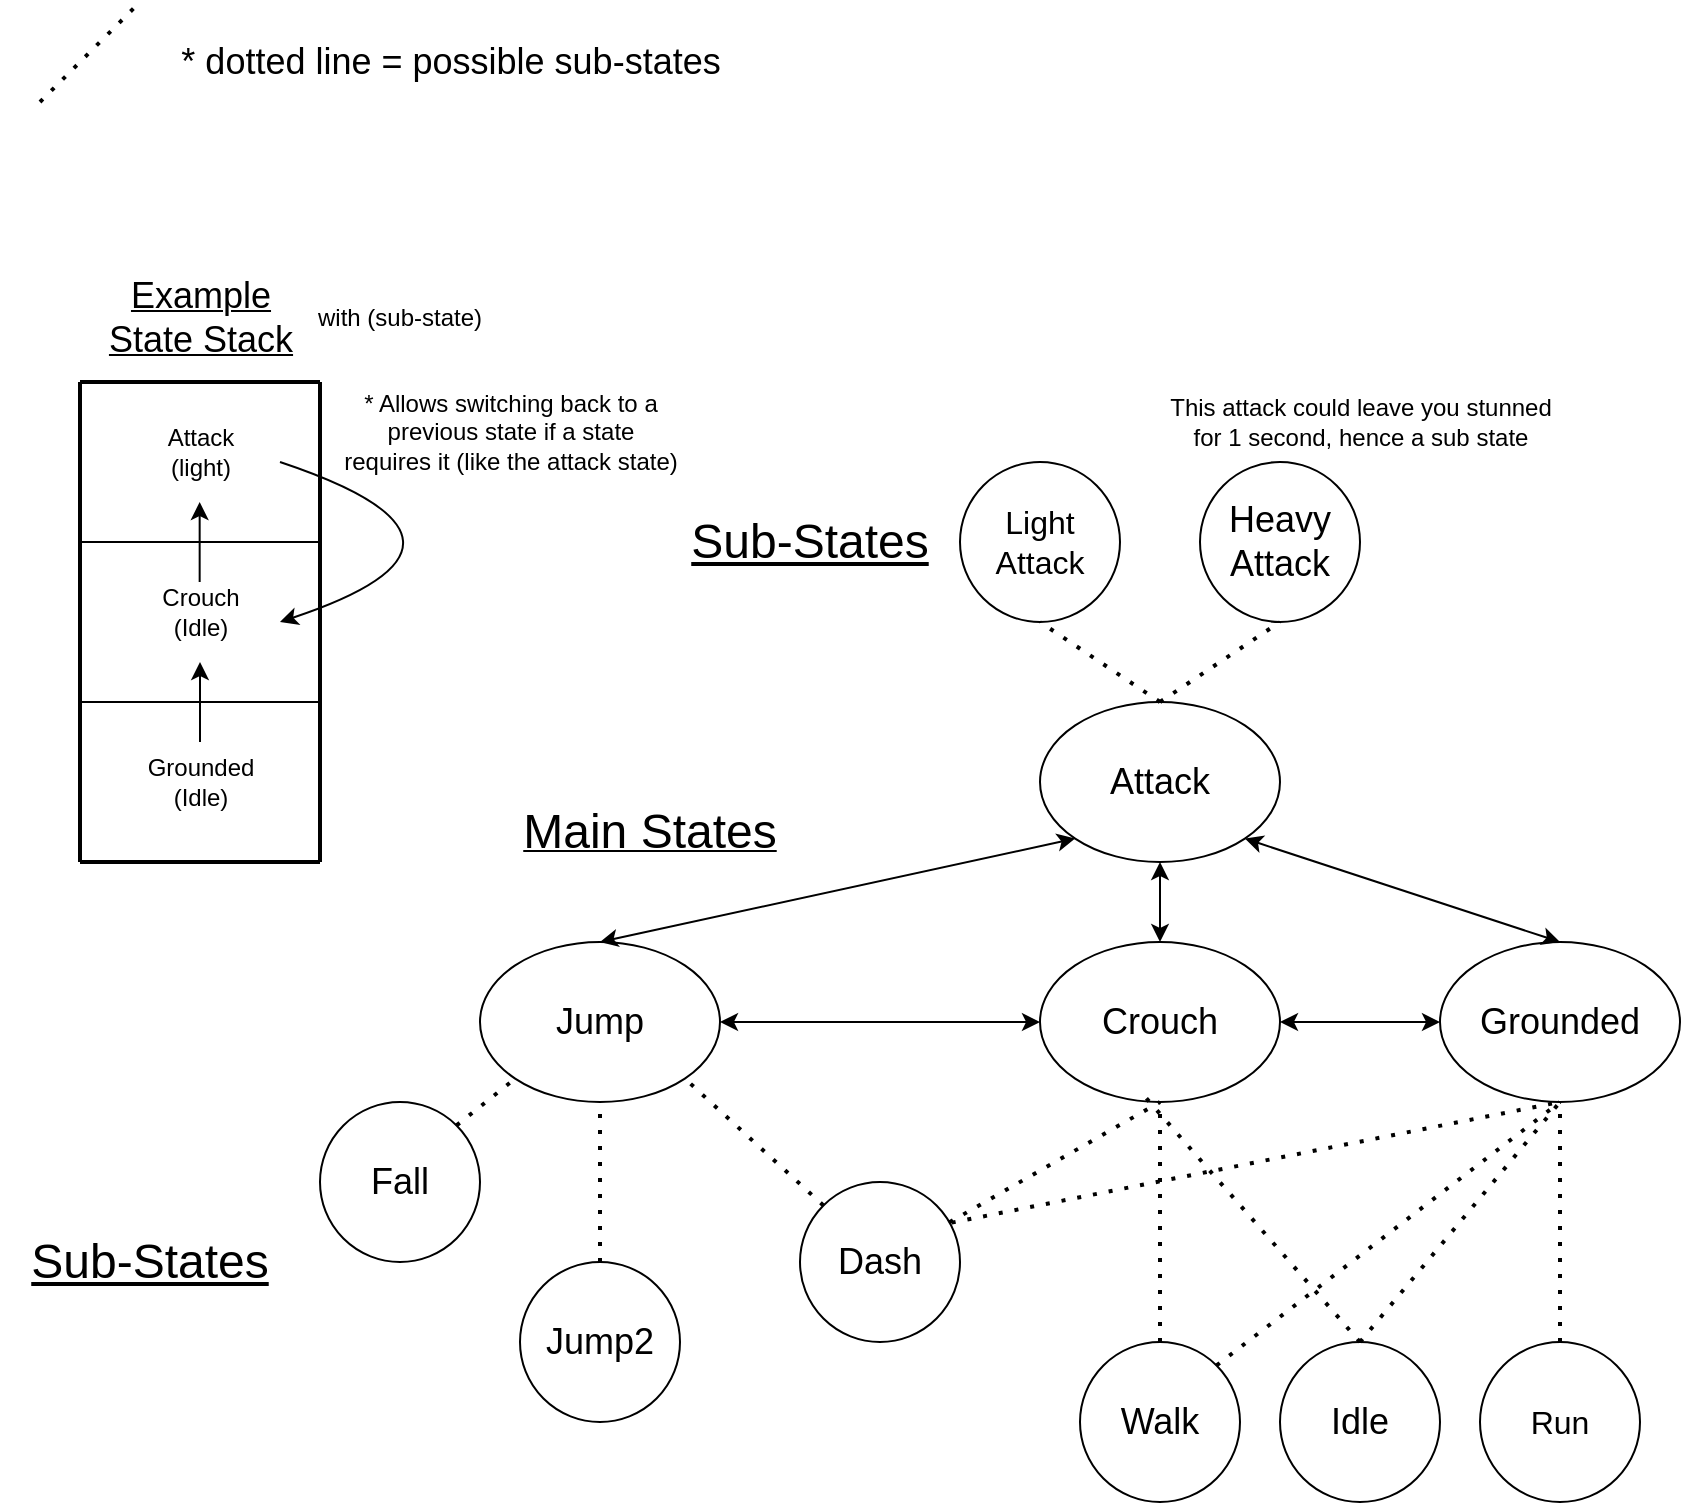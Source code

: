 <mxfile version="22.1.19" type="github">
  <diagram name="Page-1" id="HyB89YEGMgdqJpWn22gh">
    <mxGraphModel dx="1195" dy="628" grid="1" gridSize="10" guides="1" tooltips="1" connect="1" arrows="1" fold="1" page="1" pageScale="1" pageWidth="850" pageHeight="1100" math="0" shadow="0">
      <root>
        <mxCell id="0" />
        <mxCell id="1" parent="0" />
        <mxCell id="dvCwRdVUFwLJAt1pq-4H-1" value="&lt;font style=&quot;font-size: 18px;&quot;&gt;Grounded&lt;/font&gt;" style="ellipse;whiteSpace=wrap;html=1;" parent="1" vertex="1">
          <mxGeometry x="720" y="480" width="120" height="80" as="geometry" />
        </mxCell>
        <mxCell id="dvCwRdVUFwLJAt1pq-4H-2" value="&lt;font style=&quot;font-size: 18px;&quot;&gt;Idle&lt;/font&gt;" style="ellipse;whiteSpace=wrap;html=1;" parent="1" vertex="1">
          <mxGeometry x="640" y="680" width="80" height="80" as="geometry" />
        </mxCell>
        <mxCell id="dvCwRdVUFwLJAt1pq-4H-3" value="&lt;font style=&quot;font-size: 18px;&quot;&gt;Walk&lt;/font&gt;" style="ellipse;whiteSpace=wrap;html=1;" parent="1" vertex="1">
          <mxGeometry x="540" y="680" width="80" height="80" as="geometry" />
        </mxCell>
        <mxCell id="dvCwRdVUFwLJAt1pq-4H-4" value="&lt;font size=&quot;3&quot;&gt;Run&lt;/font&gt;" style="ellipse;whiteSpace=wrap;html=1;" parent="1" vertex="1">
          <mxGeometry x="740" y="680" width="80" height="80" as="geometry" />
        </mxCell>
        <mxCell id="dvCwRdVUFwLJAt1pq-4H-5" value="" style="endArrow=none;dashed=1;html=1;dashPattern=1 3;strokeWidth=2;rounded=0;exitX=1;exitY=0;exitDx=0;exitDy=0;entryX=0.5;entryY=1;entryDx=0;entryDy=0;" parent="1" source="dvCwRdVUFwLJAt1pq-4H-3" target="dvCwRdVUFwLJAt1pq-4H-1" edge="1">
          <mxGeometry width="50" height="50" relative="1" as="geometry">
            <mxPoint x="630" y="600" as="sourcePoint" />
            <mxPoint x="630" y="560" as="targetPoint" />
          </mxGeometry>
        </mxCell>
        <mxCell id="dvCwRdVUFwLJAt1pq-4H-6" value="" style="endArrow=none;dashed=1;html=1;dashPattern=1 3;strokeWidth=2;rounded=0;exitX=0.5;exitY=0;exitDx=0;exitDy=0;entryX=0.5;entryY=1;entryDx=0;entryDy=0;" parent="1" source="dvCwRdVUFwLJAt1pq-4H-2" target="dvCwRdVUFwLJAt1pq-4H-1" edge="1">
          <mxGeometry width="50" height="50" relative="1" as="geometry">
            <mxPoint x="638" y="622" as="sourcePoint" />
            <mxPoint x="688" y="558" as="targetPoint" />
          </mxGeometry>
        </mxCell>
        <mxCell id="dvCwRdVUFwLJAt1pq-4H-7" value="" style="endArrow=none;dashed=1;html=1;dashPattern=1 3;strokeWidth=2;rounded=0;exitX=0.5;exitY=0;exitDx=0;exitDy=0;entryX=0.5;entryY=1;entryDx=0;entryDy=0;" parent="1" source="dvCwRdVUFwLJAt1pq-4H-4" target="dvCwRdVUFwLJAt1pq-4H-1" edge="1">
          <mxGeometry width="50" height="50" relative="1" as="geometry">
            <mxPoint x="648" y="632" as="sourcePoint" />
            <mxPoint x="698" y="568" as="targetPoint" />
          </mxGeometry>
        </mxCell>
        <mxCell id="dvCwRdVUFwLJAt1pq-4H-8" value="&lt;font style=&quot;font-size: 18px;&quot;&gt;Crouch&lt;/font&gt;" style="ellipse;whiteSpace=wrap;html=1;" parent="1" vertex="1">
          <mxGeometry x="520" y="480" width="120" height="80" as="geometry" />
        </mxCell>
        <mxCell id="dvCwRdVUFwLJAt1pq-4H-10" value="" style="endArrow=none;dashed=1;html=1;dashPattern=1 3;strokeWidth=2;rounded=0;exitX=0.5;exitY=0;exitDx=0;exitDy=0;entryX=0.442;entryY=0.975;entryDx=0;entryDy=0;entryPerimeter=0;" parent="1" source="dvCwRdVUFwLJAt1pq-4H-2" target="dvCwRdVUFwLJAt1pq-4H-8" edge="1">
          <mxGeometry width="50" height="50" relative="1" as="geometry">
            <mxPoint x="810" y="650" as="sourcePoint" />
            <mxPoint x="790" y="570" as="targetPoint" />
          </mxGeometry>
        </mxCell>
        <mxCell id="dvCwRdVUFwLJAt1pq-4H-11" value="" style="endArrow=none;dashed=1;html=1;dashPattern=1 3;strokeWidth=2;rounded=0;exitX=0.5;exitY=0;exitDx=0;exitDy=0;" parent="1" source="dvCwRdVUFwLJAt1pq-4H-3" edge="1">
          <mxGeometry width="50" height="50" relative="1" as="geometry">
            <mxPoint x="782" y="662" as="sourcePoint" />
            <mxPoint x="580" y="560" as="targetPoint" />
          </mxGeometry>
        </mxCell>
        <mxCell id="dvCwRdVUFwLJAt1pq-4H-12" value="" style="endArrow=classic;startArrow=classic;html=1;rounded=0;entryX=0;entryY=0.5;entryDx=0;entryDy=0;" parent="1" source="dvCwRdVUFwLJAt1pq-4H-8" target="dvCwRdVUFwLJAt1pq-4H-1" edge="1">
          <mxGeometry width="50" height="50" relative="1" as="geometry">
            <mxPoint x="640" y="570" as="sourcePoint" />
            <mxPoint x="710.711" y="520" as="targetPoint" />
          </mxGeometry>
        </mxCell>
        <mxCell id="dvCwRdVUFwLJAt1pq-4H-13" value="" style="endArrow=none;dashed=1;html=1;dashPattern=1 3;strokeWidth=2;rounded=0;" parent="1" edge="1">
          <mxGeometry width="50" height="50" relative="1" as="geometry">
            <mxPoint x="20" y="60" as="sourcePoint" />
            <mxPoint x="70" y="10" as="targetPoint" />
          </mxGeometry>
        </mxCell>
        <mxCell id="dvCwRdVUFwLJAt1pq-4H-14" value="&lt;font style=&quot;font-size: 18px;&quot;&gt;* dotted line = possible sub-states&lt;/font&gt;" style="text;html=1;align=center;verticalAlign=middle;resizable=0;points=[];autosize=1;strokeColor=none;fillColor=none;" parent="1" vertex="1">
          <mxGeometry x="80" y="20" width="290" height="40" as="geometry" />
        </mxCell>
        <mxCell id="dvCwRdVUFwLJAt1pq-4H-15" value="&lt;font style=&quot;font-size: 18px;&quot;&gt;Jump&lt;/font&gt;" style="ellipse;whiteSpace=wrap;html=1;" parent="1" vertex="1">
          <mxGeometry x="240" y="480" width="120" height="80" as="geometry" />
        </mxCell>
        <mxCell id="dvCwRdVUFwLJAt1pq-4H-16" value="" style="endArrow=classic;startArrow=classic;html=1;rounded=0;exitX=1;exitY=0.5;exitDx=0;exitDy=0;entryX=0;entryY=0.5;entryDx=0;entryDy=0;" parent="1" source="dvCwRdVUFwLJAt1pq-4H-15" target="dvCwRdVUFwLJAt1pq-4H-8" edge="1">
          <mxGeometry width="50" height="50" relative="1" as="geometry">
            <mxPoint x="420" y="550" as="sourcePoint" />
            <mxPoint x="470" y="500" as="targetPoint" />
          </mxGeometry>
        </mxCell>
        <mxCell id="dvCwRdVUFwLJAt1pq-4H-18" value="&lt;font style=&quot;font-size: 18px;&quot;&gt;Fall&lt;/font&gt;" style="ellipse;whiteSpace=wrap;html=1;" parent="1" vertex="1">
          <mxGeometry x="160" y="560" width="80" height="80" as="geometry" />
        </mxCell>
        <mxCell id="dvCwRdVUFwLJAt1pq-4H-19" value="&lt;font style=&quot;font-size: 18px;&quot;&gt;Dash&lt;/font&gt;" style="ellipse;whiteSpace=wrap;html=1;" parent="1" vertex="1">
          <mxGeometry x="400" y="600" width="80" height="80" as="geometry" />
        </mxCell>
        <mxCell id="dvCwRdVUFwLJAt1pq-4H-20" value="&lt;font style=&quot;font-size: 18px;&quot;&gt;Jump2&lt;/font&gt;" style="ellipse;whiteSpace=wrap;html=1;" parent="1" vertex="1">
          <mxGeometry x="260" y="640" width="80" height="80" as="geometry" />
        </mxCell>
        <mxCell id="dvCwRdVUFwLJAt1pq-4H-21" value="" style="endArrow=none;dashed=1;html=1;dashPattern=1 3;strokeWidth=2;rounded=0;exitX=1;exitY=0;exitDx=0;exitDy=0;entryX=0;entryY=1;entryDx=0;entryDy=0;" parent="1" source="dvCwRdVUFwLJAt1pq-4H-18" target="dvCwRdVUFwLJAt1pq-4H-15" edge="1">
          <mxGeometry width="50" height="50" relative="1" as="geometry">
            <mxPoint x="220" y="660" as="sourcePoint" />
            <mxPoint x="240" y="580" as="targetPoint" />
          </mxGeometry>
        </mxCell>
        <mxCell id="dvCwRdVUFwLJAt1pq-4H-22" value="" style="endArrow=none;dashed=1;html=1;dashPattern=1 3;strokeWidth=2;rounded=0;exitX=0.5;exitY=0;exitDx=0;exitDy=0;entryX=0.5;entryY=1;entryDx=0;entryDy=0;" parent="1" source="dvCwRdVUFwLJAt1pq-4H-20" target="dvCwRdVUFwLJAt1pq-4H-15" edge="1">
          <mxGeometry width="50" height="50" relative="1" as="geometry">
            <mxPoint x="198" y="622" as="sourcePoint" />
            <mxPoint x="248" y="568" as="targetPoint" />
            <Array as="points" />
          </mxGeometry>
        </mxCell>
        <mxCell id="dvCwRdVUFwLJAt1pq-4H-23" value="" style="endArrow=none;dashed=1;html=1;dashPattern=1 3;strokeWidth=2;rounded=0;exitX=0;exitY=0;exitDx=0;exitDy=0;entryX=1;entryY=1;entryDx=0;entryDy=0;" parent="1" source="dvCwRdVUFwLJAt1pq-4H-19" target="dvCwRdVUFwLJAt1pq-4H-15" edge="1">
          <mxGeometry width="50" height="50" relative="1" as="geometry">
            <mxPoint x="382" y="622" as="sourcePoint" />
            <mxPoint x="332" y="568" as="targetPoint" />
            <Array as="points" />
          </mxGeometry>
        </mxCell>
        <mxCell id="dvCwRdVUFwLJAt1pq-4H-24" value="&lt;font style=&quot;font-size: 18px;&quot;&gt;Attack&lt;/font&gt;" style="ellipse;whiteSpace=wrap;html=1;" parent="1" vertex="1">
          <mxGeometry x="520" y="360" width="120" height="80" as="geometry" />
        </mxCell>
        <mxCell id="dvCwRdVUFwLJAt1pq-4H-25" value="" style="endArrow=classic;startArrow=classic;html=1;rounded=0;exitX=0;exitY=1;exitDx=0;exitDy=0;entryX=0.5;entryY=0;entryDx=0;entryDy=0;" parent="1" source="dvCwRdVUFwLJAt1pq-4H-24" target="dvCwRdVUFwLJAt1pq-4H-15" edge="1">
          <mxGeometry width="50" height="50" relative="1" as="geometry">
            <mxPoint x="215" y="430" as="sourcePoint" />
            <mxPoint x="395" y="420" as="targetPoint" />
          </mxGeometry>
        </mxCell>
        <mxCell id="dvCwRdVUFwLJAt1pq-4H-26" value="" style="endArrow=classic;startArrow=classic;html=1;rounded=0;exitX=0.5;exitY=1;exitDx=0;exitDy=0;entryX=0.5;entryY=0;entryDx=0;entryDy=0;" parent="1" source="dvCwRdVUFwLJAt1pq-4H-24" target="dvCwRdVUFwLJAt1pq-4H-8" edge="1">
          <mxGeometry width="50" height="50" relative="1" as="geometry">
            <mxPoint x="350" y="540" as="sourcePoint" />
            <mxPoint x="530" y="530" as="targetPoint" />
          </mxGeometry>
        </mxCell>
        <mxCell id="dvCwRdVUFwLJAt1pq-4H-27" value="" style="endArrow=classic;startArrow=classic;html=1;rounded=0;exitX=1;exitY=1;exitDx=0;exitDy=0;entryX=0.5;entryY=0;entryDx=0;entryDy=0;" parent="1" source="dvCwRdVUFwLJAt1pq-4H-24" target="dvCwRdVUFwLJAt1pq-4H-1" edge="1">
          <mxGeometry width="50" height="50" relative="1" as="geometry">
            <mxPoint x="470" y="290" as="sourcePoint" />
            <mxPoint x="590" y="490" as="targetPoint" />
          </mxGeometry>
        </mxCell>
        <mxCell id="dvCwRdVUFwLJAt1pq-4H-31" value="&lt;font style=&quot;font-size: 18px;&quot;&gt;Heavy&lt;br&gt;Attack&lt;/font&gt;" style="ellipse;whiteSpace=wrap;html=1;" parent="1" vertex="1">
          <mxGeometry x="600" y="240" width="80" height="80" as="geometry" />
        </mxCell>
        <mxCell id="dvCwRdVUFwLJAt1pq-4H-34" value="&lt;font size=&quot;3&quot;&gt;Light&lt;br&gt;Attack&lt;br&gt;&lt;/font&gt;" style="ellipse;whiteSpace=wrap;html=1;" parent="1" vertex="1">
          <mxGeometry x="480" y="240" width="80" height="80" as="geometry" />
        </mxCell>
        <mxCell id="dvCwRdVUFwLJAt1pq-4H-40" value="" style="endArrow=none;dashed=1;html=1;dashPattern=1 3;strokeWidth=2;rounded=0;exitX=0.5;exitY=0;exitDx=0;exitDy=0;entryX=0.5;entryY=1;entryDx=0;entryDy=0;" parent="1" target="dvCwRdVUFwLJAt1pq-4H-31" edge="1">
          <mxGeometry width="50" height="50" relative="1" as="geometry">
            <mxPoint x="580" y="360" as="sourcePoint" />
            <mxPoint x="520" y="300" as="targetPoint" />
          </mxGeometry>
        </mxCell>
        <mxCell id="dvCwRdVUFwLJAt1pq-4H-44" value="" style="endArrow=none;dashed=1;html=1;dashPattern=1 3;strokeWidth=2;rounded=0;entryX=0.5;entryY=1;entryDx=0;entryDy=0;" parent="1" edge="1" target="dvCwRdVUFwLJAt1pq-4H-34">
          <mxGeometry width="50" height="50" relative="1" as="geometry">
            <mxPoint x="580" y="360" as="sourcePoint" />
            <mxPoint x="520" y="280" as="targetPoint" />
          </mxGeometry>
        </mxCell>
        <mxCell id="dvCwRdVUFwLJAt1pq-4H-46" value="&lt;u&gt;&lt;font style=&quot;font-size: 24px;&quot;&gt;Main States&lt;br&gt;&lt;/font&gt;&lt;/u&gt;" style="text;html=1;strokeColor=none;fillColor=none;align=center;verticalAlign=middle;whiteSpace=wrap;rounded=0;" parent="1" vertex="1">
          <mxGeometry x="240" y="410" width="170" height="30" as="geometry" />
        </mxCell>
        <mxCell id="dvCwRdVUFwLJAt1pq-4H-47" value="&lt;font style=&quot;font-size: 24px;&quot;&gt;&lt;u&gt;Sub-States&lt;/u&gt;&lt;/font&gt;" style="text;html=1;strokeColor=none;fillColor=none;align=center;verticalAlign=middle;whiteSpace=wrap;rounded=0;" parent="1" vertex="1">
          <mxGeometry y="622.5" width="150" height="35" as="geometry" />
        </mxCell>
        <mxCell id="dvCwRdVUFwLJAt1pq-4H-49" value="&lt;font style=&quot;font-size: 24px;&quot;&gt;&lt;u&gt;Sub-States&lt;/u&gt;&lt;/font&gt;" style="text;html=1;strokeColor=none;fillColor=none;align=center;verticalAlign=middle;whiteSpace=wrap;rounded=0;" parent="1" vertex="1">
          <mxGeometry x="330" y="262.5" width="150" height="35" as="geometry" />
        </mxCell>
        <mxCell id="dvCwRdVUFwLJAt1pq-4H-53" value="" style="endArrow=none;dashed=1;html=1;dashPattern=1 3;strokeWidth=2;rounded=0;entryX=0.5;entryY=1;entryDx=0;entryDy=0;" parent="1" source="dvCwRdVUFwLJAt1pq-4H-19" target="dvCwRdVUFwLJAt1pq-4H-8" edge="1">
          <mxGeometry width="50" height="50" relative="1" as="geometry">
            <mxPoint x="570" y="690" as="sourcePoint" />
            <mxPoint x="590" y="570" as="targetPoint" />
          </mxGeometry>
        </mxCell>
        <mxCell id="dvCwRdVUFwLJAt1pq-4H-54" value="" style="endArrow=none;dashed=1;html=1;dashPattern=1 3;strokeWidth=2;rounded=0;exitX=0.948;exitY=0.254;exitDx=0;exitDy=0;entryX=0.5;entryY=1;entryDx=0;entryDy=0;exitPerimeter=0;" parent="1" source="dvCwRdVUFwLJAt1pq-4H-19" target="dvCwRdVUFwLJAt1pq-4H-1" edge="1">
          <mxGeometry width="50" height="50" relative="1" as="geometry">
            <mxPoint x="478" y="622" as="sourcePoint" />
            <mxPoint x="780" y="560" as="targetPoint" />
          </mxGeometry>
        </mxCell>
        <mxCell id="zVjeA3QN7Vq7NyugFrP3-2" value="This attack could leave you stunned&lt;br&gt; for 1 second, hence a sub state" style="text;html=1;align=center;verticalAlign=middle;resizable=0;points=[];autosize=1;strokeColor=none;fillColor=none;" vertex="1" parent="1">
          <mxGeometry x="570" y="200" width="220" height="40" as="geometry" />
        </mxCell>
        <mxCell id="zVjeA3QN7Vq7NyugFrP3-4" value="" style="endArrow=none;html=1;rounded=0;strokeWidth=2;" edge="1" parent="1">
          <mxGeometry width="50" height="50" relative="1" as="geometry">
            <mxPoint x="40" y="440" as="sourcePoint" />
            <mxPoint x="40" y="200" as="targetPoint" />
          </mxGeometry>
        </mxCell>
        <mxCell id="zVjeA3QN7Vq7NyugFrP3-5" value="" style="endArrow=none;html=1;rounded=0;fontStyle=0;strokeWidth=2;" edge="1" parent="1">
          <mxGeometry width="50" height="50" relative="1" as="geometry">
            <mxPoint x="40" y="440" as="sourcePoint" />
            <mxPoint x="160" y="440" as="targetPoint" />
          </mxGeometry>
        </mxCell>
        <mxCell id="zVjeA3QN7Vq7NyugFrP3-6" value="" style="endArrow=none;html=1;rounded=0;strokeWidth=2;" edge="1" parent="1">
          <mxGeometry width="50" height="50" relative="1" as="geometry">
            <mxPoint x="160" y="440" as="sourcePoint" />
            <mxPoint x="160" y="200" as="targetPoint" />
          </mxGeometry>
        </mxCell>
        <mxCell id="zVjeA3QN7Vq7NyugFrP3-7" value="" style="endArrow=none;html=1;rounded=0;" edge="1" parent="1">
          <mxGeometry width="50" height="50" relative="1" as="geometry">
            <mxPoint x="40" y="360" as="sourcePoint" />
            <mxPoint x="160" y="360" as="targetPoint" />
          </mxGeometry>
        </mxCell>
        <mxCell id="zVjeA3QN7Vq7NyugFrP3-8" value="" style="endArrow=none;html=1;rounded=0;" edge="1" parent="1">
          <mxGeometry width="50" height="50" relative="1" as="geometry">
            <mxPoint x="40" y="280" as="sourcePoint" />
            <mxPoint x="160" y="280" as="targetPoint" />
          </mxGeometry>
        </mxCell>
        <mxCell id="zVjeA3QN7Vq7NyugFrP3-9" value="&lt;u&gt;&lt;font style=&quot;font-size: 18px;&quot;&gt;Example&lt;br&gt;State Stack&lt;/font&gt;&lt;/u&gt;" style="text;html=1;align=center;verticalAlign=middle;resizable=0;points=[];autosize=1;strokeColor=none;fillColor=none;" vertex="1" parent="1">
          <mxGeometry x="40" y="137.5" width="120" height="60" as="geometry" />
        </mxCell>
        <mxCell id="zVjeA3QN7Vq7NyugFrP3-10" value="" style="endArrow=none;html=1;rounded=0;strokeWidth=2;" edge="1" parent="1">
          <mxGeometry width="50" height="50" relative="1" as="geometry">
            <mxPoint x="160" y="200" as="sourcePoint" />
            <mxPoint x="40" y="200" as="targetPoint" />
          </mxGeometry>
        </mxCell>
        <mxCell id="zVjeA3QN7Vq7NyugFrP3-11" value="" style="endArrow=classic;html=1;rounded=0;" edge="1" parent="1">
          <mxGeometry width="50" height="50" relative="1" as="geometry">
            <mxPoint x="100" y="380" as="sourcePoint" />
            <mxPoint x="100" y="340" as="targetPoint" />
          </mxGeometry>
        </mxCell>
        <mxCell id="zVjeA3QN7Vq7NyugFrP3-12" value="" style="endArrow=classic;html=1;rounded=0;" edge="1" parent="1">
          <mxGeometry width="50" height="50" relative="1" as="geometry">
            <mxPoint x="99.83" y="300" as="sourcePoint" />
            <mxPoint x="99.83" y="260" as="targetPoint" />
          </mxGeometry>
        </mxCell>
        <mxCell id="zVjeA3QN7Vq7NyugFrP3-13" value="Grounded&lt;br&gt;(Idle)" style="text;html=1;align=center;verticalAlign=middle;resizable=0;points=[];autosize=1;strokeColor=none;fillColor=none;" vertex="1" parent="1">
          <mxGeometry x="60" y="380" width="80" height="40" as="geometry" />
        </mxCell>
        <mxCell id="zVjeA3QN7Vq7NyugFrP3-14" value="Crouch&lt;br&gt;(Idle)" style="text;html=1;align=center;verticalAlign=middle;resizable=0;points=[];autosize=1;strokeColor=none;fillColor=none;" vertex="1" parent="1">
          <mxGeometry x="70" y="295" width="60" height="40" as="geometry" />
        </mxCell>
        <mxCell id="zVjeA3QN7Vq7NyugFrP3-16" value="Attack&lt;br&gt;(light)" style="text;html=1;align=center;verticalAlign=middle;resizable=0;points=[];autosize=1;strokeColor=none;fillColor=none;" vertex="1" parent="1">
          <mxGeometry x="70" y="215" width="60" height="40" as="geometry" />
        </mxCell>
        <mxCell id="zVjeA3QN7Vq7NyugFrP3-18" value="" style="curved=1;endArrow=classic;html=1;rounded=0;" edge="1" parent="1">
          <mxGeometry width="50" height="50" relative="1" as="geometry">
            <mxPoint x="140" y="240" as="sourcePoint" />
            <mxPoint x="140" y="320" as="targetPoint" />
            <Array as="points">
              <mxPoint x="260" y="280" />
            </Array>
          </mxGeometry>
        </mxCell>
        <mxCell id="zVjeA3QN7Vq7NyugFrP3-19" value="&lt;font style=&quot;font-size: 12px;&quot;&gt;* Allows switching back to a &lt;br&gt;previous state if a state &lt;br&gt;requires it (like the attack state)&lt;br&gt;&lt;/font&gt;" style="text;html=1;align=center;verticalAlign=middle;resizable=0;points=[];autosize=1;strokeColor=none;fillColor=none;" vertex="1" parent="1">
          <mxGeometry x="160" y="195" width="190" height="60" as="geometry" />
        </mxCell>
        <mxCell id="zVjeA3QN7Vq7NyugFrP3-21" value="with (sub-state)" style="text;html=1;strokeColor=none;fillColor=none;align=center;verticalAlign=middle;whiteSpace=wrap;rounded=0;" vertex="1" parent="1">
          <mxGeometry x="150" y="152.5" width="100" height="30" as="geometry" />
        </mxCell>
      </root>
    </mxGraphModel>
  </diagram>
</mxfile>
